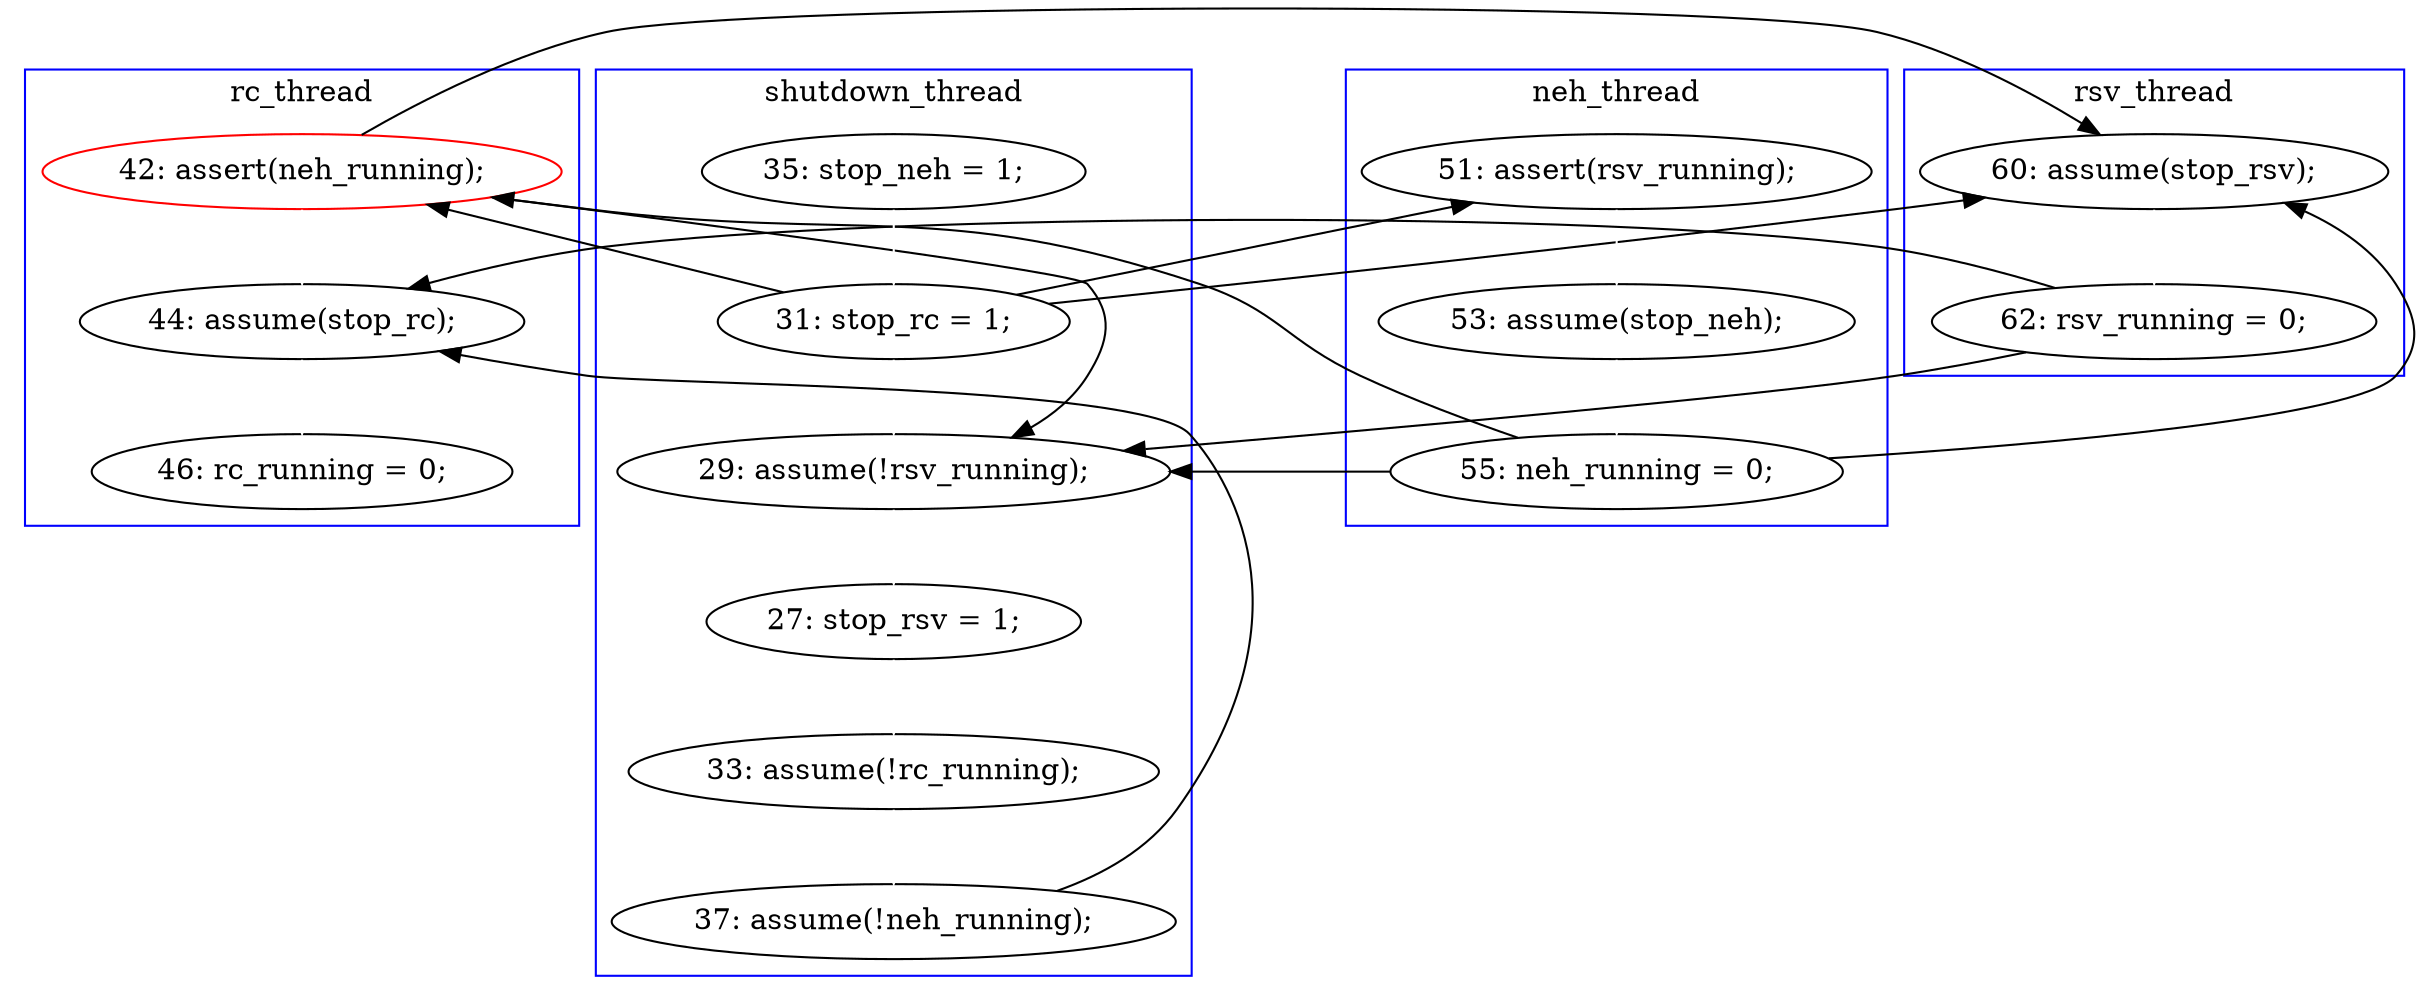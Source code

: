digraph Counterexample {
	13 -> 22 [color = black, style = solid, constraint = false]
	19 -> 22 [color = black, style = solid, constraint = false]
	13 -> 21 [color = black, style = solid, constraint = false]
	17 -> 18 [color = white, style = solid]
	26 -> 28 [color = white, style = solid]
	23 -> 34 [color = black, style = solid, constraint = false]
	18 -> 19 [color = white, style = solid]
	23 -> 24 [color = black, style = solid, constraint = false]
	22 -> 23 [color = white, style = solid]
	24 -> 25 [color = white, style = solid]
	34 -> 36 [color = white, style = solid]
	13 -> 17 [color = black, style = solid, constraint = false]
	25 -> 26 [color = white, style = solid]
	21 -> 24 [color = black, style = solid, constraint = false]
	19 -> 24 [color = black, style = solid, constraint = false]
	21 -> 34 [color = white, style = solid]
	13 -> 24 [color = white, style = solid]
	21 -> 22 [color = black, style = solid, constraint = false]
	28 -> 34 [color = black, style = solid, constraint = false]
	19 -> 21 [color = black, style = solid, constraint = false]
	12 -> 13 [color = white, style = solid]
	subgraph cluster2 {
		label = rc_thread
		color = blue
		36  [label = "46: rc_running = 0;"]
		21  [label = "42: assert(neh_running);", color = red]
		34  [label = "44: assume(stop_rc);"]
	}
	subgraph cluster4 {
		label = rsv_thread
		color = blue
		23  [label = "62: rsv_running = 0;"]
		22  [label = "60: assume(stop_rsv);"]
	}
	subgraph cluster3 {
		label = neh_thread
		color = blue
		18  [label = "53: assume(stop_neh);"]
		17  [label = "51: assert(rsv_running);"]
		19  [label = "55: neh_running = 0;"]
	}
	subgraph cluster1 {
		label = shutdown_thread
		color = blue
		26  [label = "33: assume(!rc_running);"]
		28  [label = "37: assume(!neh_running);"]
		12  [label = "35: stop_neh = 1;"]
		13  [label = "31: stop_rc = 1;"]
		24  [label = "29: assume(!rsv_running);"]
		25  [label = "27: stop_rsv = 1;"]
	}
}